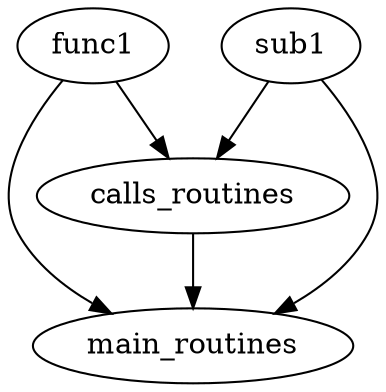 digraph G {
    calls_routines -> main_routines; 
    func1 -> calls_routines; 
    func1 -> main_routines; 
    sub1 -> calls_routines; 
    sub1 -> main_routines; 
}